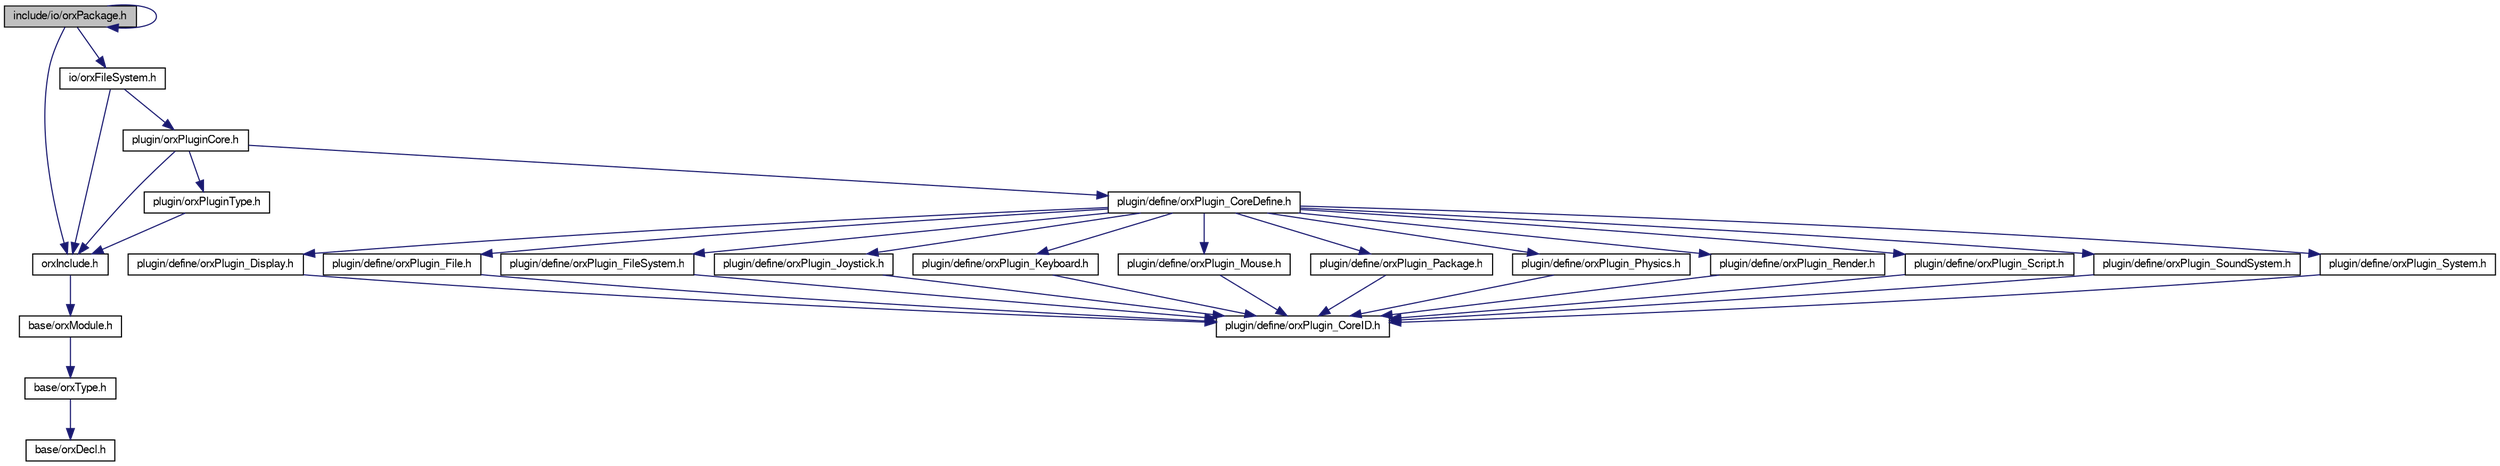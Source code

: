 digraph G
{
  bgcolor="transparent";
  edge [fontname="FreeSans",fontsize=10,labelfontname="FreeSans",labelfontsize=10];
  node [fontname="FreeSans",fontsize=10,shape=record];
  Node1 [label="include/io/orxPackage.h",height=0.2,width=0.4,color="black", fillcolor="grey75", style="filled" fontcolor="black"];
  Node1 -> Node2 [color="midnightblue",fontsize=10,style="solid",fontname="FreeSans"];
  Node2 [label="orxInclude.h",height=0.2,width=0.4,color="black",URL="$orx_include_8h.html"];
  Node2 -> Node3 [color="midnightblue",fontsize=10,style="solid",fontname="FreeSans"];
  Node3 [label="base/orxModule.h",height=0.2,width=0.4,color="black",URL="$orx_module_8h.html"];
  Node3 -> Node4 [color="midnightblue",fontsize=10,style="solid",fontname="FreeSans"];
  Node4 [label="base/orxType.h",height=0.2,width=0.4,color="black",URL="$orx_type_8h.html"];
  Node4 -> Node5 [color="midnightblue",fontsize=10,style="solid",fontname="FreeSans"];
  Node5 [label="base/orxDecl.h",height=0.2,width=0.4,color="black",URL="$orx_decl_8h.html"];
  Node1 -> Node6 [color="midnightblue",fontsize=10,style="solid",fontname="FreeSans"];
  Node6 [label="io/orxFileSystem.h",height=0.2,width=0.4,color="black",URL="$orx_file_system_8h.html"];
  Node6 -> Node2 [color="midnightblue",fontsize=10,style="solid",fontname="FreeSans"];
  Node6 -> Node7 [color="midnightblue",fontsize=10,style="solid",fontname="FreeSans"];
  Node7 [label="plugin/orxPluginCore.h",height=0.2,width=0.4,color="black",URL="$orx_plugin_core_8h.html"];
  Node7 -> Node2 [color="midnightblue",fontsize=10,style="solid",fontname="FreeSans"];
  Node7 -> Node8 [color="midnightblue",fontsize=10,style="solid",fontname="FreeSans"];
  Node8 [label="plugin/orxPluginType.h",height=0.2,width=0.4,color="black",URL="$orx_plugin_type_8h.html"];
  Node8 -> Node2 [color="midnightblue",fontsize=10,style="solid",fontname="FreeSans"];
  Node7 -> Node9 [color="midnightblue",fontsize=10,style="solid",fontname="FreeSans"];
  Node9 [label="plugin/define/orxPlugin_CoreDefine.h",height=0.2,width=0.4,color="black",URL="$orx_plugin___core_define_8h.html"];
  Node9 -> Node10 [color="midnightblue",fontsize=10,style="solid",fontname="FreeSans"];
  Node10 [label="plugin/define/orxPlugin_Display.h",height=0.2,width=0.4,color="black",URL="$orx_plugin___display_8h.html"];
  Node10 -> Node11 [color="midnightblue",fontsize=10,style="solid",fontname="FreeSans"];
  Node11 [label="plugin/define/orxPlugin_CoreID.h",height=0.2,width=0.4,color="black",URL="$orx_plugin___core_i_d_8h.html"];
  Node9 -> Node12 [color="midnightblue",fontsize=10,style="solid",fontname="FreeSans"];
  Node12 [label="plugin/define/orxPlugin_File.h",height=0.2,width=0.4,color="black",URL="$orx_plugin___file_8h.html"];
  Node12 -> Node11 [color="midnightblue",fontsize=10,style="solid",fontname="FreeSans"];
  Node9 -> Node13 [color="midnightblue",fontsize=10,style="solid",fontname="FreeSans"];
  Node13 [label="plugin/define/orxPlugin_FileSystem.h",height=0.2,width=0.4,color="black",URL="$orx_plugin___file_system_8h.html"];
  Node13 -> Node11 [color="midnightblue",fontsize=10,style="solid",fontname="FreeSans"];
  Node9 -> Node14 [color="midnightblue",fontsize=10,style="solid",fontname="FreeSans"];
  Node14 [label="plugin/define/orxPlugin_Joystick.h",height=0.2,width=0.4,color="black",URL="$orx_plugin___joystick_8h.html"];
  Node14 -> Node11 [color="midnightblue",fontsize=10,style="solid",fontname="FreeSans"];
  Node9 -> Node15 [color="midnightblue",fontsize=10,style="solid",fontname="FreeSans"];
  Node15 [label="plugin/define/orxPlugin_Keyboard.h",height=0.2,width=0.4,color="black",URL="$orx_plugin___keyboard_8h.html"];
  Node15 -> Node11 [color="midnightblue",fontsize=10,style="solid",fontname="FreeSans"];
  Node9 -> Node16 [color="midnightblue",fontsize=10,style="solid",fontname="FreeSans"];
  Node16 [label="plugin/define/orxPlugin_Mouse.h",height=0.2,width=0.4,color="black",URL="$orx_plugin___mouse_8h.html"];
  Node16 -> Node11 [color="midnightblue",fontsize=10,style="solid",fontname="FreeSans"];
  Node9 -> Node17 [color="midnightblue",fontsize=10,style="solid",fontname="FreeSans"];
  Node17 [label="plugin/define/orxPlugin_Package.h",height=0.2,width=0.4,color="black",URL="$orx_plugin___package_8h.html"];
  Node17 -> Node11 [color="midnightblue",fontsize=10,style="solid",fontname="FreeSans"];
  Node9 -> Node18 [color="midnightblue",fontsize=10,style="solid",fontname="FreeSans"];
  Node18 [label="plugin/define/orxPlugin_Physics.h",height=0.2,width=0.4,color="black",URL="$orx_plugin___physics_8h.html"];
  Node18 -> Node11 [color="midnightblue",fontsize=10,style="solid",fontname="FreeSans"];
  Node9 -> Node19 [color="midnightblue",fontsize=10,style="solid",fontname="FreeSans"];
  Node19 [label="plugin/define/orxPlugin_Render.h",height=0.2,width=0.4,color="black",URL="$orx_plugin___render_8h.html"];
  Node19 -> Node11 [color="midnightblue",fontsize=10,style="solid",fontname="FreeSans"];
  Node9 -> Node20 [color="midnightblue",fontsize=10,style="solid",fontname="FreeSans"];
  Node20 [label="plugin/define/orxPlugin_Script.h",height=0.2,width=0.4,color="black",URL="$orx_plugin___script_8h.html"];
  Node20 -> Node11 [color="midnightblue",fontsize=10,style="solid",fontname="FreeSans"];
  Node9 -> Node21 [color="midnightblue",fontsize=10,style="solid",fontname="FreeSans"];
  Node21 [label="plugin/define/orxPlugin_SoundSystem.h",height=0.2,width=0.4,color="black",URL="$orx_plugin___sound_system_8h.html"];
  Node21 -> Node11 [color="midnightblue",fontsize=10,style="solid",fontname="FreeSans"];
  Node9 -> Node22 [color="midnightblue",fontsize=10,style="solid",fontname="FreeSans"];
  Node22 [label="plugin/define/orxPlugin_System.h",height=0.2,width=0.4,color="black",URL="$orx_plugin___system_8h.html"];
  Node22 -> Node11 [color="midnightblue",fontsize=10,style="solid",fontname="FreeSans"];
  Node1 -> Node1 [color="midnightblue",fontsize=10,style="solid",fontname="FreeSans"];
}
